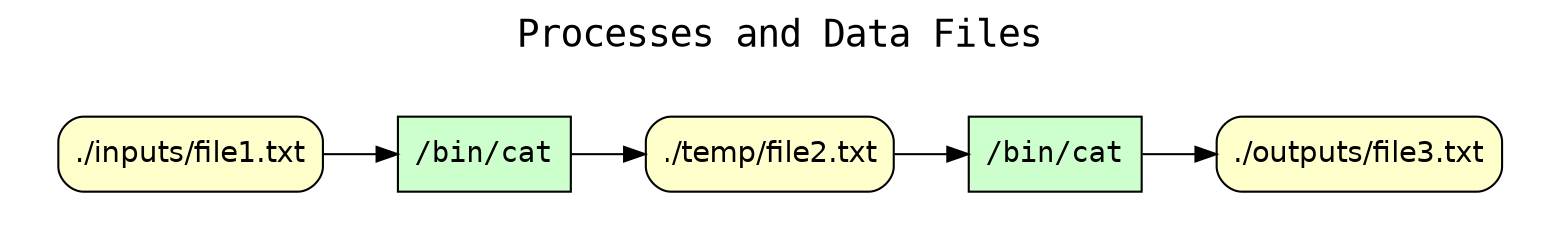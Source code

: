 
digraph wt_run {
rankdir=LR
fontname=Courier; fontsize=18; labelloc=t
label="Processes and Data Files"
subgraph cluster_inputs { label=""; color=white; penwidth=0
subgraph cluster_inputs_inner { label=""; color=white
node[shape=box style="filled" fillcolor="#CCFFCC" peripheries=1 fontname=Courier]
"exe:e3" [label="/bin/cat"]
"exe:e2" [label="/bin/cat"]
node[shape=box style="rounded,filled" fillcolor="#FFFFCC" peripheries=1 fontname=Helvetica]
"access:i20" [label="./outputs/file3.txt"]
"access:i19" [label="./inputs/file1.txt"]
"access:i11" [label="./temp/file2.txt"]
"exe:e3" -> "access:i20"
"exe:e2" -> "access:i11"
"access:i11" -> "exe:e3"
"access:i19" -> "exe:e2"
}}
}

